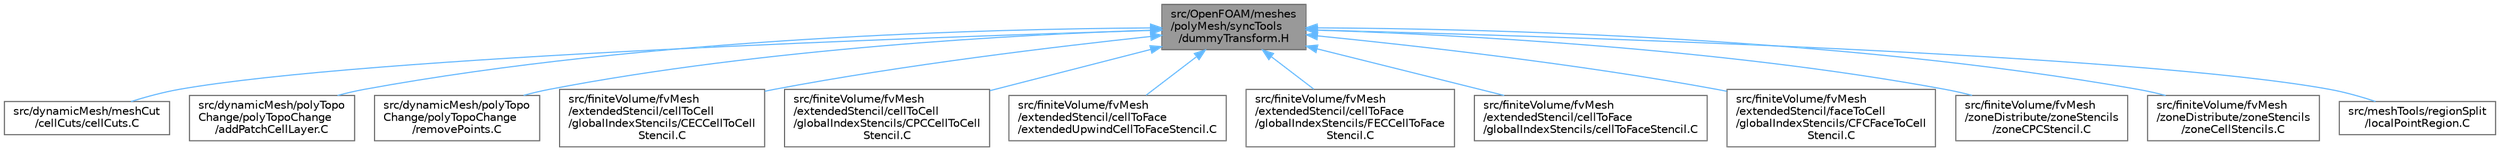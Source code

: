 digraph "src/OpenFOAM/meshes/polyMesh/syncTools/dummyTransform.H"
{
 // LATEX_PDF_SIZE
  bgcolor="transparent";
  edge [fontname=Helvetica,fontsize=10,labelfontname=Helvetica,labelfontsize=10];
  node [fontname=Helvetica,fontsize=10,shape=box,height=0.2,width=0.4];
  Node1 [id="Node000001",label="src/OpenFOAM/meshes\l/polyMesh/syncTools\l/dummyTransform.H",height=0.2,width=0.4,color="gray40", fillcolor="grey60", style="filled", fontcolor="black",tooltip="Dummy transform to be used with syncTools."];
  Node1 -> Node2 [id="edge1_Node000001_Node000002",dir="back",color="steelblue1",style="solid",tooltip=" "];
  Node2 [id="Node000002",label="src/dynamicMesh/meshCut\l/cellCuts/cellCuts.C",height=0.2,width=0.4,color="grey40", fillcolor="white", style="filled",URL="$cellCuts_8C.html",tooltip=" "];
  Node1 -> Node3 [id="edge2_Node000001_Node000003",dir="back",color="steelblue1",style="solid",tooltip=" "];
  Node3 [id="Node000003",label="src/dynamicMesh/polyTopo\lChange/polyTopoChange\l/addPatchCellLayer.C",height=0.2,width=0.4,color="grey40", fillcolor="white", style="filled",URL="$addPatchCellLayer_8C.html",tooltip=" "];
  Node1 -> Node4 [id="edge3_Node000001_Node000004",dir="back",color="steelblue1",style="solid",tooltip=" "];
  Node4 [id="Node000004",label="src/dynamicMesh/polyTopo\lChange/polyTopoChange\l/removePoints.C",height=0.2,width=0.4,color="grey40", fillcolor="white", style="filled",URL="$removePoints_8C.html",tooltip=" "];
  Node1 -> Node5 [id="edge4_Node000001_Node000005",dir="back",color="steelblue1",style="solid",tooltip=" "];
  Node5 [id="Node000005",label="src/finiteVolume/fvMesh\l/extendedStencil/cellToCell\l/globalIndexStencils/CECCellToCell\lStencil.C",height=0.2,width=0.4,color="grey40", fillcolor="white", style="filled",URL="$CECCellToCellStencil_8C.html",tooltip=" "];
  Node1 -> Node6 [id="edge5_Node000001_Node000006",dir="back",color="steelblue1",style="solid",tooltip=" "];
  Node6 [id="Node000006",label="src/finiteVolume/fvMesh\l/extendedStencil/cellToCell\l/globalIndexStencils/CPCCellToCell\lStencil.C",height=0.2,width=0.4,color="grey40", fillcolor="white", style="filled",URL="$CPCCellToCellStencil_8C.html",tooltip=" "];
  Node1 -> Node7 [id="edge6_Node000001_Node000007",dir="back",color="steelblue1",style="solid",tooltip=" "];
  Node7 [id="Node000007",label="src/finiteVolume/fvMesh\l/extendedStencil/cellToFace\l/extendedUpwindCellToFaceStencil.C",height=0.2,width=0.4,color="grey40", fillcolor="white", style="filled",URL="$extendedUpwindCellToFaceStencil_8C.html",tooltip=" "];
  Node1 -> Node8 [id="edge7_Node000001_Node000008",dir="back",color="steelblue1",style="solid",tooltip=" "];
  Node8 [id="Node000008",label="src/finiteVolume/fvMesh\l/extendedStencil/cellToFace\l/globalIndexStencils/FECCellToFace\lStencil.C",height=0.2,width=0.4,color="grey40", fillcolor="white", style="filled",URL="$FECCellToFaceStencil_8C.html",tooltip=" "];
  Node1 -> Node9 [id="edge8_Node000001_Node000009",dir="back",color="steelblue1",style="solid",tooltip=" "];
  Node9 [id="Node000009",label="src/finiteVolume/fvMesh\l/extendedStencil/cellToFace\l/globalIndexStencils/cellToFaceStencil.C",height=0.2,width=0.4,color="grey40", fillcolor="white", style="filled",URL="$cellToFaceStencil_8C.html",tooltip=" "];
  Node1 -> Node10 [id="edge9_Node000001_Node000010",dir="back",color="steelblue1",style="solid",tooltip=" "];
  Node10 [id="Node000010",label="src/finiteVolume/fvMesh\l/extendedStencil/faceToCell\l/globalIndexStencils/CFCFaceToCell\lStencil.C",height=0.2,width=0.4,color="grey40", fillcolor="white", style="filled",URL="$CFCFaceToCellStencil_8C.html",tooltip=" "];
  Node1 -> Node11 [id="edge10_Node000001_Node000011",dir="back",color="steelblue1",style="solid",tooltip=" "];
  Node11 [id="Node000011",label="src/finiteVolume/fvMesh\l/zoneDistribute/zoneStencils\l/zoneCPCStencil.C",height=0.2,width=0.4,color="grey40", fillcolor="white", style="filled",URL="$zoneCPCStencil_8C.html",tooltip=" "];
  Node1 -> Node12 [id="edge11_Node000001_Node000012",dir="back",color="steelblue1",style="solid",tooltip=" "];
  Node12 [id="Node000012",label="src/finiteVolume/fvMesh\l/zoneDistribute/zoneStencils\l/zoneCellStencils.C",height=0.2,width=0.4,color="grey40", fillcolor="white", style="filled",URL="$zoneCellStencils_8C.html",tooltip=" "];
  Node1 -> Node13 [id="edge12_Node000001_Node000013",dir="back",color="steelblue1",style="solid",tooltip=" "];
  Node13 [id="Node000013",label="src/meshTools/regionSplit\l/localPointRegion.C",height=0.2,width=0.4,color="grey40", fillcolor="white", style="filled",URL="$localPointRegion_8C.html",tooltip=" "];
}
